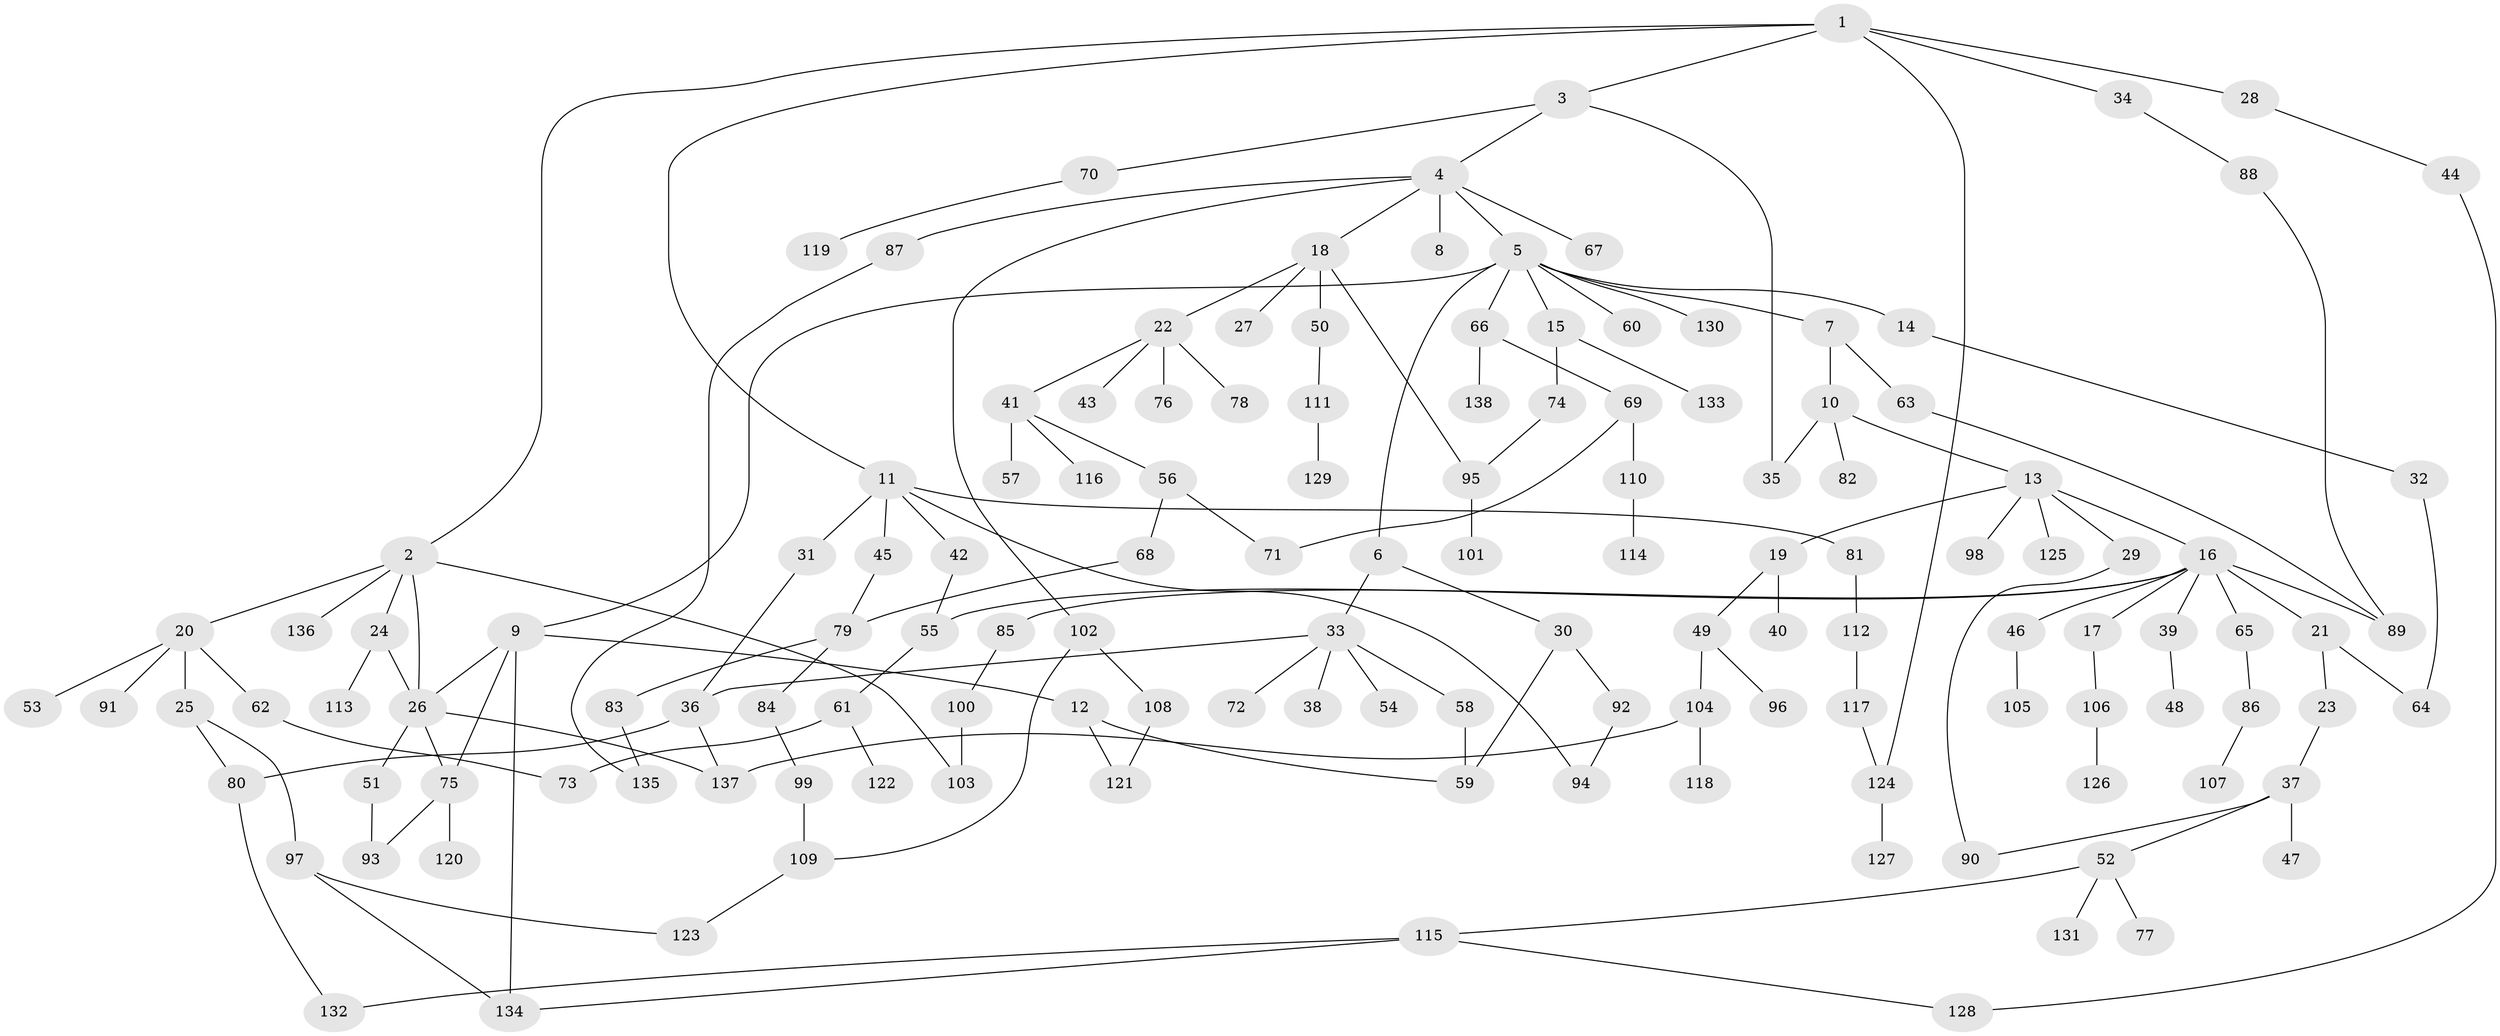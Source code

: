 // Generated by graph-tools (version 1.1) at 2025/01/03/09/25 03:01:10]
// undirected, 138 vertices, 168 edges
graph export_dot {
graph [start="1"]
  node [color=gray90,style=filled];
  1;
  2;
  3;
  4;
  5;
  6;
  7;
  8;
  9;
  10;
  11;
  12;
  13;
  14;
  15;
  16;
  17;
  18;
  19;
  20;
  21;
  22;
  23;
  24;
  25;
  26;
  27;
  28;
  29;
  30;
  31;
  32;
  33;
  34;
  35;
  36;
  37;
  38;
  39;
  40;
  41;
  42;
  43;
  44;
  45;
  46;
  47;
  48;
  49;
  50;
  51;
  52;
  53;
  54;
  55;
  56;
  57;
  58;
  59;
  60;
  61;
  62;
  63;
  64;
  65;
  66;
  67;
  68;
  69;
  70;
  71;
  72;
  73;
  74;
  75;
  76;
  77;
  78;
  79;
  80;
  81;
  82;
  83;
  84;
  85;
  86;
  87;
  88;
  89;
  90;
  91;
  92;
  93;
  94;
  95;
  96;
  97;
  98;
  99;
  100;
  101;
  102;
  103;
  104;
  105;
  106;
  107;
  108;
  109;
  110;
  111;
  112;
  113;
  114;
  115;
  116;
  117;
  118;
  119;
  120;
  121;
  122;
  123;
  124;
  125;
  126;
  127;
  128;
  129;
  130;
  131;
  132;
  133;
  134;
  135;
  136;
  137;
  138;
  1 -- 2;
  1 -- 3;
  1 -- 11;
  1 -- 28;
  1 -- 34;
  1 -- 124;
  2 -- 20;
  2 -- 24;
  2 -- 103;
  2 -- 136;
  2 -- 26;
  3 -- 4;
  3 -- 35;
  3 -- 70;
  4 -- 5;
  4 -- 8;
  4 -- 18;
  4 -- 67;
  4 -- 87;
  4 -- 102;
  5 -- 6;
  5 -- 7;
  5 -- 9;
  5 -- 14;
  5 -- 15;
  5 -- 60;
  5 -- 66;
  5 -- 130;
  6 -- 30;
  6 -- 33;
  7 -- 10;
  7 -- 63;
  9 -- 12;
  9 -- 75;
  9 -- 26;
  9 -- 134;
  10 -- 13;
  10 -- 82;
  10 -- 35;
  11 -- 31;
  11 -- 42;
  11 -- 45;
  11 -- 81;
  11 -- 94;
  12 -- 121;
  12 -- 59;
  13 -- 16;
  13 -- 19;
  13 -- 29;
  13 -- 98;
  13 -- 125;
  14 -- 32;
  15 -- 74;
  15 -- 133;
  16 -- 17;
  16 -- 21;
  16 -- 39;
  16 -- 46;
  16 -- 65;
  16 -- 85;
  16 -- 89;
  16 -- 55;
  17 -- 106;
  18 -- 22;
  18 -- 27;
  18 -- 50;
  18 -- 95;
  19 -- 40;
  19 -- 49;
  20 -- 25;
  20 -- 53;
  20 -- 62;
  20 -- 91;
  21 -- 23;
  21 -- 64;
  22 -- 41;
  22 -- 43;
  22 -- 76;
  22 -- 78;
  23 -- 37;
  24 -- 26;
  24 -- 113;
  25 -- 80;
  25 -- 97;
  26 -- 51;
  26 -- 137;
  26 -- 75;
  28 -- 44;
  29 -- 90;
  30 -- 59;
  30 -- 92;
  31 -- 36;
  32 -- 64;
  33 -- 36;
  33 -- 38;
  33 -- 54;
  33 -- 58;
  33 -- 72;
  34 -- 88;
  36 -- 137;
  36 -- 80;
  37 -- 47;
  37 -- 52;
  37 -- 90;
  39 -- 48;
  41 -- 56;
  41 -- 57;
  41 -- 116;
  42 -- 55;
  44 -- 128;
  45 -- 79;
  46 -- 105;
  49 -- 96;
  49 -- 104;
  50 -- 111;
  51 -- 93;
  52 -- 77;
  52 -- 115;
  52 -- 131;
  55 -- 61;
  56 -- 68;
  56 -- 71;
  58 -- 59;
  61 -- 122;
  61 -- 73;
  62 -- 73;
  63 -- 89;
  65 -- 86;
  66 -- 69;
  66 -- 138;
  68 -- 79;
  69 -- 71;
  69 -- 110;
  70 -- 119;
  74 -- 95;
  75 -- 93;
  75 -- 120;
  79 -- 83;
  79 -- 84;
  80 -- 132;
  81 -- 112;
  83 -- 135;
  84 -- 99;
  85 -- 100;
  86 -- 107;
  87 -- 135;
  88 -- 89;
  92 -- 94;
  95 -- 101;
  97 -- 123;
  97 -- 134;
  99 -- 109;
  100 -- 103;
  102 -- 108;
  102 -- 109;
  104 -- 118;
  104 -- 137;
  106 -- 126;
  108 -- 121;
  109 -- 123;
  110 -- 114;
  111 -- 129;
  112 -- 117;
  115 -- 128;
  115 -- 132;
  115 -- 134;
  117 -- 124;
  124 -- 127;
}
